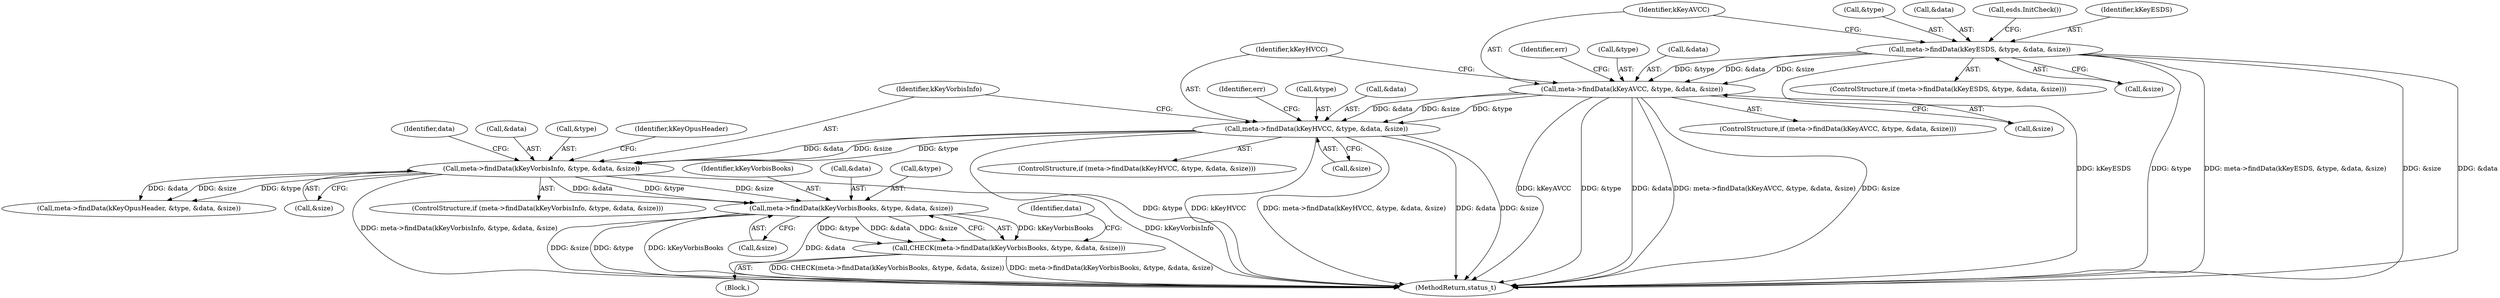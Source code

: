 digraph "0_Android_0bb5ced60304da7f61478ffd359e7ba65d72f181_1@pointer" {
"1000235" [label="(Call,meta->findData(kKeyVorbisBooks, &type, &data, &size))"];
"1000222" [label="(Call,meta->findData(kKeyVorbisInfo, &type, &data, &size))"];
"1000187" [label="(Call,meta->findData(kKeyHVCC, &type, &data, &size))"];
"1000150" [label="(Call,meta->findData(kKeyAVCC, &type, &data, &size))"];
"1000123" [label="(Call,meta->findData(kKeyESDS, &type, &data, &size))"];
"1000234" [label="(Call,CHECK(meta->findData(kKeyVorbisBooks, &type, &data, &size)))"];
"1000187" [label="(Call,meta->findData(kKeyHVCC, &type, &data, &size))"];
"1000188" [label="(Identifier,kKeyHVCC)"];
"1000154" [label="(Call,&data)"];
"1000149" [label="(ControlStructure,if (meta->findData(kKeyAVCC, &type, &data, &size)))"];
"1000222" [label="(Call,meta->findData(kKeyVorbisInfo, &type, &data, &size))"];
"1000239" [label="(Call,&data)"];
"1000235" [label="(Call,meta->findData(kKeyVorbisBooks, &type, &data, &size))"];
"1000221" [label="(ControlStructure,if (meta->findData(kKeyVorbisInfo, &type, &data, &size)))"];
"1000248" [label="(Call,meta->findData(kKeyOpusHeader, &type, &data, &size))"];
"1000124" [label="(Identifier,kKeyESDS)"];
"1000125" [label="(Call,&type)"];
"1000244" [label="(Identifier,data)"];
"1000249" [label="(Identifier,kKeyOpusHeader)"];
"1000237" [label="(Call,&type)"];
"1000122" [label="(ControlStructure,if (meta->findData(kKeyESDS, &type, &data, &size)))"];
"1000623" [label="(MethodReturn,status_t)"];
"1000202" [label="(Identifier,err)"];
"1000150" [label="(Call,meta->findData(kKeyAVCC, &type, &data, &size))"];
"1000151" [label="(Identifier,kKeyAVCC)"];
"1000127" [label="(Call,&data)"];
"1000228" [label="(Call,&size)"];
"1000230" [label="(Block,)"];
"1000241" [label="(Call,&size)"];
"1000189" [label="(Call,&type)"];
"1000232" [label="(Identifier,data)"];
"1000224" [label="(Call,&type)"];
"1000165" [label="(Identifier,err)"];
"1000236" [label="(Identifier,kKeyVorbisBooks)"];
"1000223" [label="(Identifier,kKeyVorbisInfo)"];
"1000186" [label="(ControlStructure,if (meta->findData(kKeyHVCC, &type, &data, &size)))"];
"1000152" [label="(Call,&type)"];
"1000134" [label="(Call,esds.InitCheck())"];
"1000234" [label="(Call,CHECK(meta->findData(kKeyVorbisBooks, &type, &data, &size)))"];
"1000156" [label="(Call,&size)"];
"1000191" [label="(Call,&data)"];
"1000226" [label="(Call,&data)"];
"1000123" [label="(Call,meta->findData(kKeyESDS, &type, &data, &size))"];
"1000129" [label="(Call,&size)"];
"1000193" [label="(Call,&size)"];
"1000235" -> "1000234"  [label="AST: "];
"1000235" -> "1000241"  [label="CFG: "];
"1000236" -> "1000235"  [label="AST: "];
"1000237" -> "1000235"  [label="AST: "];
"1000239" -> "1000235"  [label="AST: "];
"1000241" -> "1000235"  [label="AST: "];
"1000234" -> "1000235"  [label="CFG: "];
"1000235" -> "1000623"  [label="DDG: &type"];
"1000235" -> "1000623"  [label="DDG: kKeyVorbisBooks"];
"1000235" -> "1000623"  [label="DDG: &data"];
"1000235" -> "1000623"  [label="DDG: &size"];
"1000235" -> "1000234"  [label="DDG: kKeyVorbisBooks"];
"1000235" -> "1000234"  [label="DDG: &type"];
"1000235" -> "1000234"  [label="DDG: &data"];
"1000235" -> "1000234"  [label="DDG: &size"];
"1000222" -> "1000235"  [label="DDG: &type"];
"1000222" -> "1000235"  [label="DDG: &data"];
"1000222" -> "1000235"  [label="DDG: &size"];
"1000222" -> "1000221"  [label="AST: "];
"1000222" -> "1000228"  [label="CFG: "];
"1000223" -> "1000222"  [label="AST: "];
"1000224" -> "1000222"  [label="AST: "];
"1000226" -> "1000222"  [label="AST: "];
"1000228" -> "1000222"  [label="AST: "];
"1000232" -> "1000222"  [label="CFG: "];
"1000249" -> "1000222"  [label="CFG: "];
"1000222" -> "1000623"  [label="DDG: kKeyVorbisInfo"];
"1000222" -> "1000623"  [label="DDG: meta->findData(kKeyVorbisInfo, &type, &data, &size)"];
"1000187" -> "1000222"  [label="DDG: &type"];
"1000187" -> "1000222"  [label="DDG: &data"];
"1000187" -> "1000222"  [label="DDG: &size"];
"1000222" -> "1000248"  [label="DDG: &type"];
"1000222" -> "1000248"  [label="DDG: &data"];
"1000222" -> "1000248"  [label="DDG: &size"];
"1000187" -> "1000186"  [label="AST: "];
"1000187" -> "1000193"  [label="CFG: "];
"1000188" -> "1000187"  [label="AST: "];
"1000189" -> "1000187"  [label="AST: "];
"1000191" -> "1000187"  [label="AST: "];
"1000193" -> "1000187"  [label="AST: "];
"1000202" -> "1000187"  [label="CFG: "];
"1000223" -> "1000187"  [label="CFG: "];
"1000187" -> "1000623"  [label="DDG: kKeyHVCC"];
"1000187" -> "1000623"  [label="DDG: meta->findData(kKeyHVCC, &type, &data, &size)"];
"1000187" -> "1000623"  [label="DDG: &type"];
"1000187" -> "1000623"  [label="DDG: &data"];
"1000187" -> "1000623"  [label="DDG: &size"];
"1000150" -> "1000187"  [label="DDG: &type"];
"1000150" -> "1000187"  [label="DDG: &data"];
"1000150" -> "1000187"  [label="DDG: &size"];
"1000150" -> "1000149"  [label="AST: "];
"1000150" -> "1000156"  [label="CFG: "];
"1000151" -> "1000150"  [label="AST: "];
"1000152" -> "1000150"  [label="AST: "];
"1000154" -> "1000150"  [label="AST: "];
"1000156" -> "1000150"  [label="AST: "];
"1000165" -> "1000150"  [label="CFG: "];
"1000188" -> "1000150"  [label="CFG: "];
"1000150" -> "1000623"  [label="DDG: kKeyAVCC"];
"1000150" -> "1000623"  [label="DDG: &type"];
"1000150" -> "1000623"  [label="DDG: &data"];
"1000150" -> "1000623"  [label="DDG: meta->findData(kKeyAVCC, &type, &data, &size)"];
"1000150" -> "1000623"  [label="DDG: &size"];
"1000123" -> "1000150"  [label="DDG: &type"];
"1000123" -> "1000150"  [label="DDG: &data"];
"1000123" -> "1000150"  [label="DDG: &size"];
"1000123" -> "1000122"  [label="AST: "];
"1000123" -> "1000129"  [label="CFG: "];
"1000124" -> "1000123"  [label="AST: "];
"1000125" -> "1000123"  [label="AST: "];
"1000127" -> "1000123"  [label="AST: "];
"1000129" -> "1000123"  [label="AST: "];
"1000134" -> "1000123"  [label="CFG: "];
"1000151" -> "1000123"  [label="CFG: "];
"1000123" -> "1000623"  [label="DDG: &type"];
"1000123" -> "1000623"  [label="DDG: meta->findData(kKeyESDS, &type, &data, &size)"];
"1000123" -> "1000623"  [label="DDG: &size"];
"1000123" -> "1000623"  [label="DDG: &data"];
"1000123" -> "1000623"  [label="DDG: kKeyESDS"];
"1000234" -> "1000230"  [label="AST: "];
"1000244" -> "1000234"  [label="CFG: "];
"1000234" -> "1000623"  [label="DDG: meta->findData(kKeyVorbisBooks, &type, &data, &size)"];
"1000234" -> "1000623"  [label="DDG: CHECK(meta->findData(kKeyVorbisBooks, &type, &data, &size))"];
}
